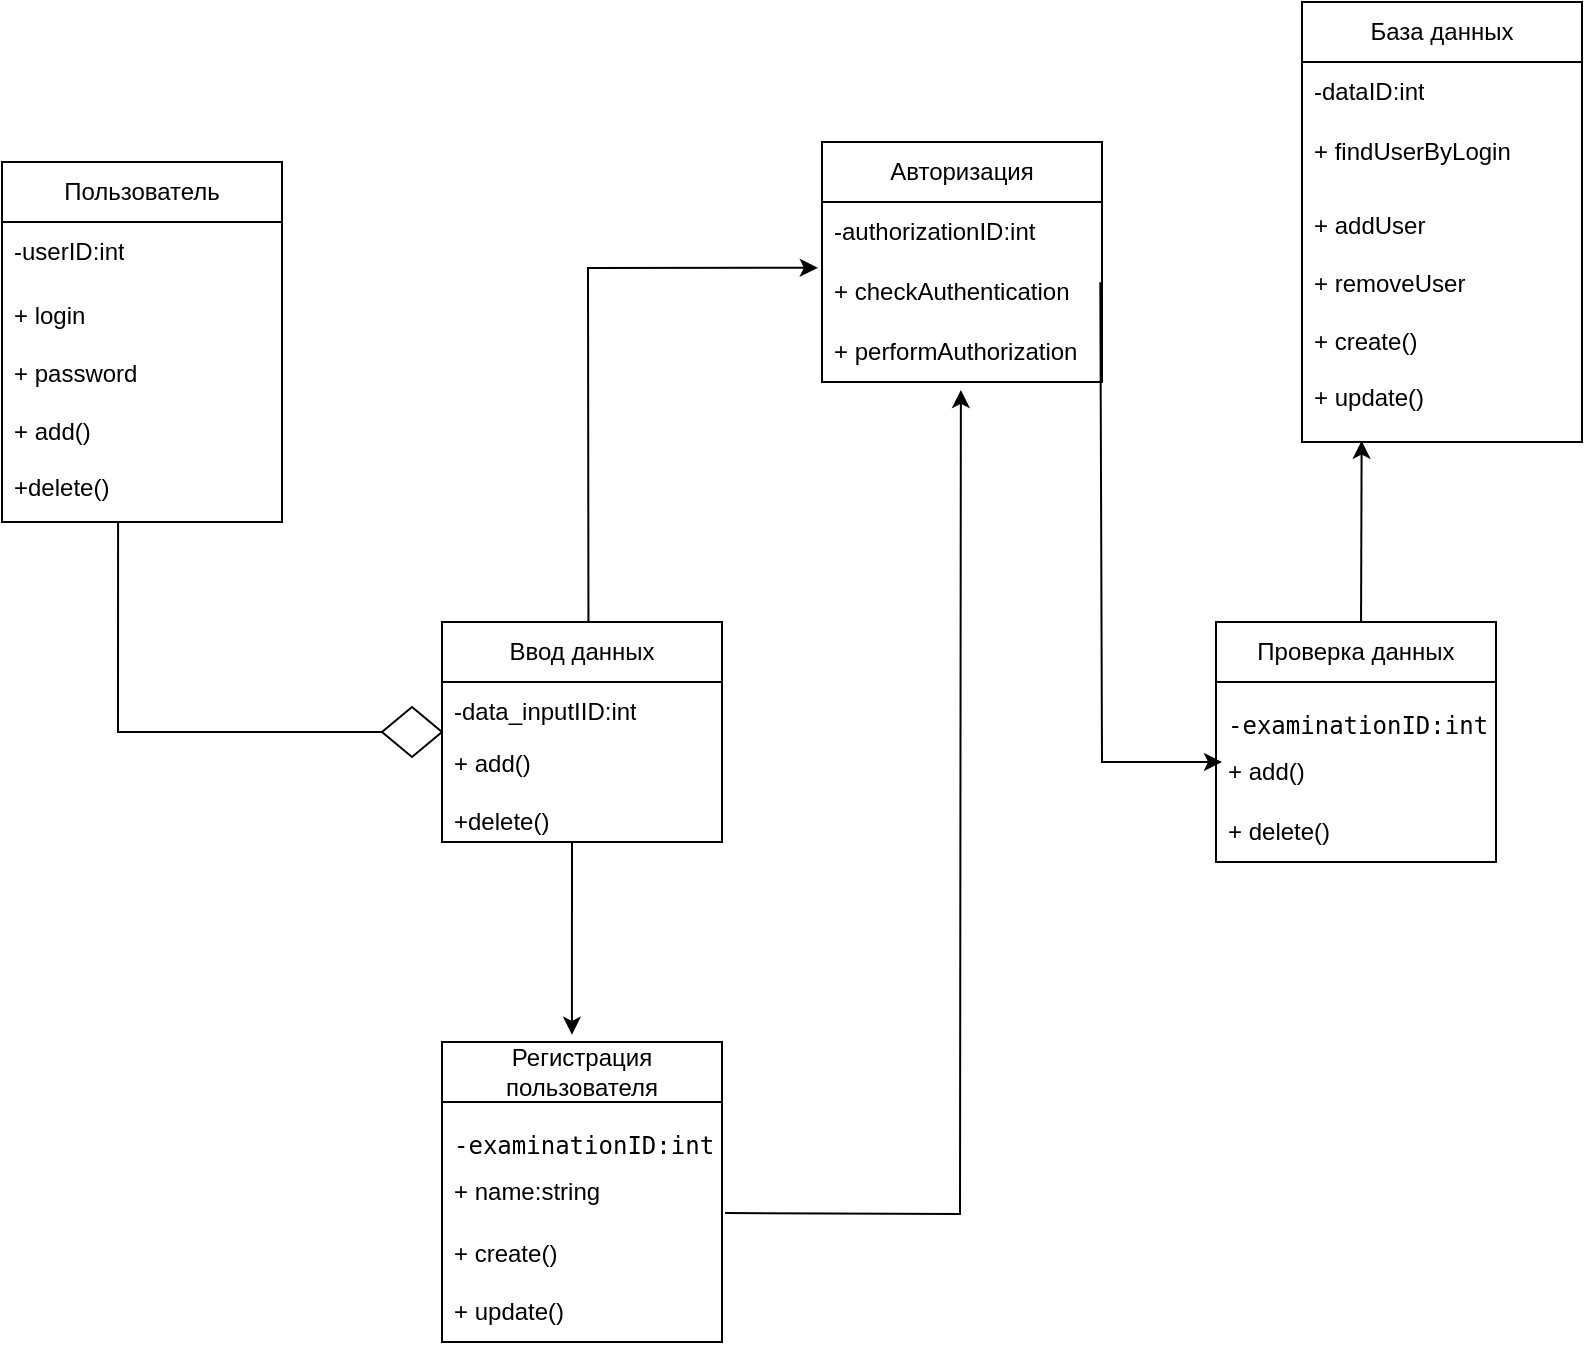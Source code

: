 <mxfile version="21.8.2" type="device">
  <diagram name="Страница — 1" id="HbgTeOtRtq1YELiI-uJC">
    <mxGraphModel dx="1509" dy="785" grid="1" gridSize="10" guides="1" tooltips="1" connect="1" arrows="1" fold="1" page="1" pageScale="1" pageWidth="827" pageHeight="1169" math="0" shadow="0">
      <root>
        <mxCell id="0" />
        <mxCell id="1" parent="0" />
        <mxCell id="Kn1pTAwvDMAuM1NFXY3B-1" value="Пользователь" style="swimlane;fontStyle=0;childLayout=stackLayout;horizontal=1;startSize=30;horizontalStack=0;resizeParent=1;resizeParentMax=0;resizeLast=0;collapsible=1;marginBottom=0;whiteSpace=wrap;html=1;" vertex="1" parent="1">
          <mxGeometry x="80" y="220" width="140" height="180" as="geometry" />
        </mxCell>
        <mxCell id="Kn1pTAwvDMAuM1NFXY3B-2" value="-userID:int" style="text;strokeColor=none;fillColor=none;align=left;verticalAlign=middle;spacingLeft=4;spacingRight=4;overflow=hidden;points=[[0,0.5],[1,0.5]];portConstraint=eastwest;rotatable=0;whiteSpace=wrap;html=1;" vertex="1" parent="Kn1pTAwvDMAuM1NFXY3B-1">
          <mxGeometry y="30" width="140" height="30" as="geometry" />
        </mxCell>
        <mxCell id="Kn1pTAwvDMAuM1NFXY3B-4" value="&lt;div&gt;+ login&lt;/div&gt;&lt;div&gt;&lt;br&gt;&lt;/div&gt;&lt;div&gt;+ password&lt;/div&gt;&lt;div&gt;&lt;br&gt;&lt;/div&gt;&lt;div&gt;+ add()&lt;/div&gt;&lt;div&gt;&lt;br&gt;&lt;/div&gt;&lt;div&gt;+delete() &lt;br&gt;&lt;/div&gt;" style="text;strokeColor=none;fillColor=none;align=left;verticalAlign=middle;spacingLeft=4;spacingRight=4;overflow=hidden;points=[[0,0.5],[1,0.5]];portConstraint=eastwest;rotatable=0;whiteSpace=wrap;html=1;" vertex="1" parent="Kn1pTAwvDMAuM1NFXY3B-1">
          <mxGeometry y="60" width="140" height="120" as="geometry" />
        </mxCell>
        <mxCell id="Kn1pTAwvDMAuM1NFXY3B-5" value="Авторизация" style="swimlane;fontStyle=0;childLayout=stackLayout;horizontal=1;startSize=30;horizontalStack=0;resizeParent=1;resizeParentMax=0;resizeLast=0;collapsible=1;marginBottom=0;whiteSpace=wrap;html=1;" vertex="1" parent="1">
          <mxGeometry x="490" y="210" width="140" height="120" as="geometry" />
        </mxCell>
        <mxCell id="Kn1pTAwvDMAuM1NFXY3B-6" value="-authorizationID:int" style="text;strokeColor=none;fillColor=none;align=left;verticalAlign=middle;spacingLeft=4;spacingRight=4;overflow=hidden;points=[[0,0.5],[1,0.5]];portConstraint=eastwest;rotatable=0;whiteSpace=wrap;html=1;" vertex="1" parent="Kn1pTAwvDMAuM1NFXY3B-5">
          <mxGeometry y="30" width="140" height="30" as="geometry" />
        </mxCell>
        <mxCell id="Kn1pTAwvDMAuM1NFXY3B-7" value="+ checkAuthentication" style="text;strokeColor=none;fillColor=none;align=left;verticalAlign=middle;spacingLeft=4;spacingRight=4;overflow=hidden;points=[[0,0.5],[1,0.5]];portConstraint=eastwest;rotatable=0;whiteSpace=wrap;html=1;" vertex="1" parent="Kn1pTAwvDMAuM1NFXY3B-5">
          <mxGeometry y="60" width="140" height="30" as="geometry" />
        </mxCell>
        <mxCell id="Kn1pTAwvDMAuM1NFXY3B-8" value="+ performAuthorization" style="text;strokeColor=none;fillColor=none;align=left;verticalAlign=middle;spacingLeft=4;spacingRight=4;overflow=hidden;points=[[0,0.5],[1,0.5]];portConstraint=eastwest;rotatable=0;whiteSpace=wrap;html=1;" vertex="1" parent="Kn1pTAwvDMAuM1NFXY3B-5">
          <mxGeometry y="90" width="140" height="30" as="geometry" />
        </mxCell>
        <mxCell id="Kn1pTAwvDMAuM1NFXY3B-9" value="База данных" style="swimlane;fontStyle=0;childLayout=stackLayout;horizontal=1;startSize=30;horizontalStack=0;resizeParent=1;resizeParentMax=0;resizeLast=0;collapsible=1;marginBottom=0;whiteSpace=wrap;html=1;" vertex="1" parent="1">
          <mxGeometry x="730" y="140" width="140" height="220" as="geometry" />
        </mxCell>
        <mxCell id="Kn1pTAwvDMAuM1NFXY3B-10" value="-dataID:int" style="text;strokeColor=none;fillColor=none;align=left;verticalAlign=middle;spacingLeft=4;spacingRight=4;overflow=hidden;points=[[0,0.5],[1,0.5]];portConstraint=eastwest;rotatable=0;whiteSpace=wrap;html=1;" vertex="1" parent="Kn1pTAwvDMAuM1NFXY3B-9">
          <mxGeometry y="30" width="140" height="30" as="geometry" />
        </mxCell>
        <mxCell id="Kn1pTAwvDMAuM1NFXY3B-11" value="+ findUserByLogin" style="text;strokeColor=none;fillColor=none;align=left;verticalAlign=middle;spacingLeft=4;spacingRight=4;overflow=hidden;points=[[0,0.5],[1,0.5]];portConstraint=eastwest;rotatable=0;whiteSpace=wrap;html=1;" vertex="1" parent="Kn1pTAwvDMAuM1NFXY3B-9">
          <mxGeometry y="60" width="140" height="30" as="geometry" />
        </mxCell>
        <mxCell id="Kn1pTAwvDMAuM1NFXY3B-12" value="&lt;div&gt;+ addUser&lt;/div&gt;&lt;div&gt;&lt;br&gt;&lt;/div&gt;&lt;div&gt;+ removeUser&lt;/div&gt;&lt;div&gt;&lt;br&gt;&lt;/div&gt;&lt;div&gt;+ create()&lt;/div&gt;&lt;div&gt;&lt;br&gt;&lt;/div&gt;&lt;div&gt;+ update()&lt;br&gt;&lt;/div&gt;" style="text;strokeColor=none;fillColor=none;align=left;verticalAlign=middle;spacingLeft=4;spacingRight=4;overflow=hidden;points=[[0,0.5],[1,0.5]];portConstraint=eastwest;rotatable=0;whiteSpace=wrap;html=1;" vertex="1" parent="Kn1pTAwvDMAuM1NFXY3B-9">
          <mxGeometry y="90" width="140" height="130" as="geometry" />
        </mxCell>
        <mxCell id="Kn1pTAwvDMAuM1NFXY3B-13" value="Ввод данных" style="swimlane;fontStyle=0;childLayout=stackLayout;horizontal=1;startSize=30;horizontalStack=0;resizeParent=1;resizeParentMax=0;resizeLast=0;collapsible=1;marginBottom=0;whiteSpace=wrap;html=1;" vertex="1" parent="1">
          <mxGeometry x="300" y="450" width="140" height="110" as="geometry" />
        </mxCell>
        <mxCell id="Kn1pTAwvDMAuM1NFXY3B-14" value="-data_inputIID:int" style="text;strokeColor=none;fillColor=none;align=left;verticalAlign=middle;spacingLeft=4;spacingRight=4;overflow=hidden;points=[[0,0.5],[1,0.5]];portConstraint=eastwest;rotatable=0;whiteSpace=wrap;html=1;" vertex="1" parent="Kn1pTAwvDMAuM1NFXY3B-13">
          <mxGeometry y="30" width="140" height="30" as="geometry" />
        </mxCell>
        <mxCell id="Kn1pTAwvDMAuM1NFXY3B-16" value="&lt;div&gt;+ add()&lt;/div&gt;&lt;div&gt;&lt;br&gt;&lt;/div&gt;&lt;div&gt;+delete() &lt;br&gt;&lt;/div&gt;" style="text;strokeColor=none;fillColor=none;align=left;verticalAlign=middle;spacingLeft=4;spacingRight=4;overflow=hidden;points=[[0,0.5],[1,0.5]];portConstraint=eastwest;rotatable=0;whiteSpace=wrap;html=1;" vertex="1" parent="Kn1pTAwvDMAuM1NFXY3B-13">
          <mxGeometry y="60" width="140" height="50" as="geometry" />
        </mxCell>
        <mxCell id="Kn1pTAwvDMAuM1NFXY3B-17" value="Проверка данных" style="swimlane;fontStyle=0;childLayout=stackLayout;horizontal=1;startSize=30;horizontalStack=0;resizeParent=1;resizeParentMax=0;resizeLast=0;collapsible=1;marginBottom=0;whiteSpace=wrap;html=1;" vertex="1" parent="1">
          <mxGeometry x="687" y="450" width="140" height="120" as="geometry" />
        </mxCell>
        <mxCell id="Kn1pTAwvDMAuM1NFXY3B-18" value="&lt;pre dir=&quot;ltr&quot; style=&quot;text-align:left&quot; id=&quot;tw-target-text&quot; data-placeholder=&quot;Перевод&quot; class=&quot;tw-data-text tw-text-large tw-ta&quot;&gt;-examinationID:int&lt;/pre&gt;" style="text;strokeColor=none;fillColor=none;align=left;verticalAlign=middle;spacingLeft=4;spacingRight=4;overflow=hidden;points=[[0,0.5],[1,0.5]];portConstraint=eastwest;rotatable=0;whiteSpace=wrap;html=1;" vertex="1" parent="Kn1pTAwvDMAuM1NFXY3B-17">
          <mxGeometry y="30" width="140" height="30" as="geometry" />
        </mxCell>
        <mxCell id="Kn1pTAwvDMAuM1NFXY3B-19" value="+ add()" style="text;strokeColor=none;fillColor=none;align=left;verticalAlign=middle;spacingLeft=4;spacingRight=4;overflow=hidden;points=[[0,0.5],[1,0.5]];portConstraint=eastwest;rotatable=0;whiteSpace=wrap;html=1;" vertex="1" parent="Kn1pTAwvDMAuM1NFXY3B-17">
          <mxGeometry y="60" width="140" height="30" as="geometry" />
        </mxCell>
        <mxCell id="Kn1pTAwvDMAuM1NFXY3B-20" value="+ delete()" style="text;strokeColor=none;fillColor=none;align=left;verticalAlign=middle;spacingLeft=4;spacingRight=4;overflow=hidden;points=[[0,0.5],[1,0.5]];portConstraint=eastwest;rotatable=0;whiteSpace=wrap;html=1;" vertex="1" parent="Kn1pTAwvDMAuM1NFXY3B-17">
          <mxGeometry y="90" width="140" height="30" as="geometry" />
        </mxCell>
        <mxCell id="Kn1pTAwvDMAuM1NFXY3B-21" value="Регистрация пользователя" style="swimlane;fontStyle=0;childLayout=stackLayout;horizontal=1;startSize=30;horizontalStack=0;resizeParent=1;resizeParentMax=0;resizeLast=0;collapsible=1;marginBottom=0;whiteSpace=wrap;html=1;" vertex="1" parent="1">
          <mxGeometry x="300" y="660" width="140" height="150" as="geometry" />
        </mxCell>
        <mxCell id="Kn1pTAwvDMAuM1NFXY3B-22" value="&lt;pre dir=&quot;ltr&quot; style=&quot;text-align:left&quot; id=&quot;tw-target-text&quot; data-placeholder=&quot;Перевод&quot; class=&quot;tw-data-text tw-text-large tw-ta&quot;&gt;-examinationID:int&lt;/pre&gt;" style="text;strokeColor=none;fillColor=none;align=left;verticalAlign=middle;spacingLeft=4;spacingRight=4;overflow=hidden;points=[[0,0.5],[1,0.5]];portConstraint=eastwest;rotatable=0;whiteSpace=wrap;html=1;" vertex="1" parent="Kn1pTAwvDMAuM1NFXY3B-21">
          <mxGeometry y="30" width="140" height="30" as="geometry" />
        </mxCell>
        <mxCell id="Kn1pTAwvDMAuM1NFXY3B-23" value="+ name:string" style="text;strokeColor=none;fillColor=none;align=left;verticalAlign=middle;spacingLeft=4;spacingRight=4;overflow=hidden;points=[[0,0.5],[1,0.5]];portConstraint=eastwest;rotatable=0;whiteSpace=wrap;html=1;" vertex="1" parent="Kn1pTAwvDMAuM1NFXY3B-21">
          <mxGeometry y="60" width="140" height="30" as="geometry" />
        </mxCell>
        <mxCell id="Kn1pTAwvDMAuM1NFXY3B-24" value="&lt;div&gt;+ create()&lt;/div&gt;&lt;div&gt;&lt;br&gt;&lt;/div&gt;&lt;div&gt;+ update()&lt;br&gt;&lt;/div&gt;" style="text;strokeColor=none;fillColor=none;align=left;verticalAlign=middle;spacingLeft=4;spacingRight=4;overflow=hidden;points=[[0,0.5],[1,0.5]];portConstraint=eastwest;rotatable=0;whiteSpace=wrap;html=1;" vertex="1" parent="Kn1pTAwvDMAuM1NFXY3B-21">
          <mxGeometry y="90" width="140" height="60" as="geometry" />
        </mxCell>
        <mxCell id="Kn1pTAwvDMAuM1NFXY3B-28" value="" style="rhombus;whiteSpace=wrap;html=1;" vertex="1" parent="1">
          <mxGeometry x="270" y="492.5" width="30" height="25" as="geometry" />
        </mxCell>
        <mxCell id="Kn1pTAwvDMAuM1NFXY3B-30" value="" style="endArrow=none;html=1;rounded=0;entryX=0.486;entryY=1.042;entryDx=0;entryDy=0;entryPerimeter=0;exitX=0;exitY=0.5;exitDx=0;exitDy=0;" edge="1" parent="1" source="Kn1pTAwvDMAuM1NFXY3B-28">
          <mxGeometry width="50" height="50" relative="1" as="geometry">
            <mxPoint x="380" y="434.96" as="sourcePoint" />
            <mxPoint x="138.04" y="400.0" as="targetPoint" />
            <Array as="points">
              <mxPoint x="138" y="505" />
            </Array>
          </mxGeometry>
        </mxCell>
        <mxCell id="Kn1pTAwvDMAuM1NFXY3B-32" value="" style="endArrow=classic;html=1;rounded=0;entryX=0.464;entryY=-0.024;entryDx=0;entryDy=0;entryPerimeter=0;" edge="1" parent="1" target="Kn1pTAwvDMAuM1NFXY3B-21">
          <mxGeometry width="50" height="50" relative="1" as="geometry">
            <mxPoint x="365" y="560" as="sourcePoint" />
            <mxPoint x="420" y="420" as="targetPoint" />
          </mxGeometry>
        </mxCell>
        <mxCell id="Kn1pTAwvDMAuM1NFXY3B-33" value="" style="endArrow=classic;html=1;rounded=0;entryX=-0.015;entryY=0.096;entryDx=0;entryDy=0;entryPerimeter=0;exitX=0.523;exitY=0;exitDx=0;exitDy=0;exitPerimeter=0;" edge="1" parent="1" source="Kn1pTAwvDMAuM1NFXY3B-13" target="Kn1pTAwvDMAuM1NFXY3B-7">
          <mxGeometry width="50" height="50" relative="1" as="geometry">
            <mxPoint x="370" y="470" as="sourcePoint" />
            <mxPoint x="420" y="420" as="targetPoint" />
            <Array as="points">
              <mxPoint x="373" y="273" />
            </Array>
          </mxGeometry>
        </mxCell>
        <mxCell id="Kn1pTAwvDMAuM1NFXY3B-36" value="" style="endArrow=classic;html=1;rounded=0;entryX=0.213;entryY=0.995;entryDx=0;entryDy=0;entryPerimeter=0;exitX=0.518;exitY=0.002;exitDx=0;exitDy=0;exitPerimeter=0;" edge="1" parent="1" source="Kn1pTAwvDMAuM1NFXY3B-17" target="Kn1pTAwvDMAuM1NFXY3B-12">
          <mxGeometry width="50" height="50" relative="1" as="geometry">
            <mxPoint x="390" y="510" as="sourcePoint" />
            <mxPoint x="440" y="460" as="targetPoint" />
          </mxGeometry>
        </mxCell>
        <mxCell id="Kn1pTAwvDMAuM1NFXY3B-38" value="" style="endArrow=classic;html=1;rounded=0;entryX=0.496;entryY=1.132;entryDx=0;entryDy=0;entryPerimeter=0;exitX=1.011;exitY=-0.075;exitDx=0;exitDy=0;exitPerimeter=0;" edge="1" parent="1" source="Kn1pTAwvDMAuM1NFXY3B-24" target="Kn1pTAwvDMAuM1NFXY3B-8">
          <mxGeometry width="50" height="50" relative="1" as="geometry">
            <mxPoint x="390" y="510" as="sourcePoint" />
            <mxPoint x="440" y="460" as="targetPoint" />
            <Array as="points">
              <mxPoint x="559" y="746" />
            </Array>
          </mxGeometry>
        </mxCell>
        <mxCell id="Kn1pTAwvDMAuM1NFXY3B-39" value="" style="endArrow=classic;html=1;rounded=0;exitX=0.994;exitY=0.337;exitDx=0;exitDy=0;exitPerimeter=0;" edge="1" parent="1" source="Kn1pTAwvDMAuM1NFXY3B-7">
          <mxGeometry width="50" height="50" relative="1" as="geometry">
            <mxPoint x="610" y="430" as="sourcePoint" />
            <mxPoint x="690" y="520" as="targetPoint" />
            <Array as="points">
              <mxPoint x="630" y="520" />
            </Array>
          </mxGeometry>
        </mxCell>
      </root>
    </mxGraphModel>
  </diagram>
</mxfile>
